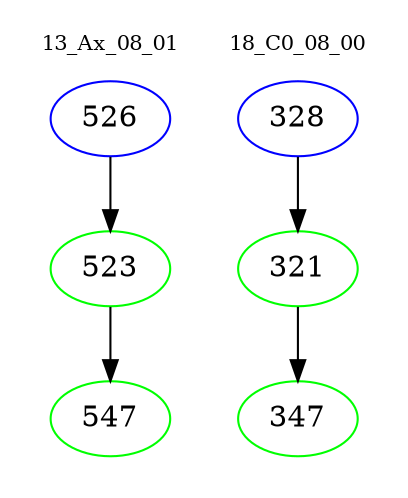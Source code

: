 digraph{
subgraph cluster_0 {
color = white
label = "13_Ax_08_01";
fontsize=10;
T0_526 [label="526", color="blue"]
T0_526 -> T0_523 [color="black"]
T0_523 [label="523", color="green"]
T0_523 -> T0_547 [color="black"]
T0_547 [label="547", color="green"]
}
subgraph cluster_1 {
color = white
label = "18_C0_08_00";
fontsize=10;
T1_328 [label="328", color="blue"]
T1_328 -> T1_321 [color="black"]
T1_321 [label="321", color="green"]
T1_321 -> T1_347 [color="black"]
T1_347 [label="347", color="green"]
}
}
